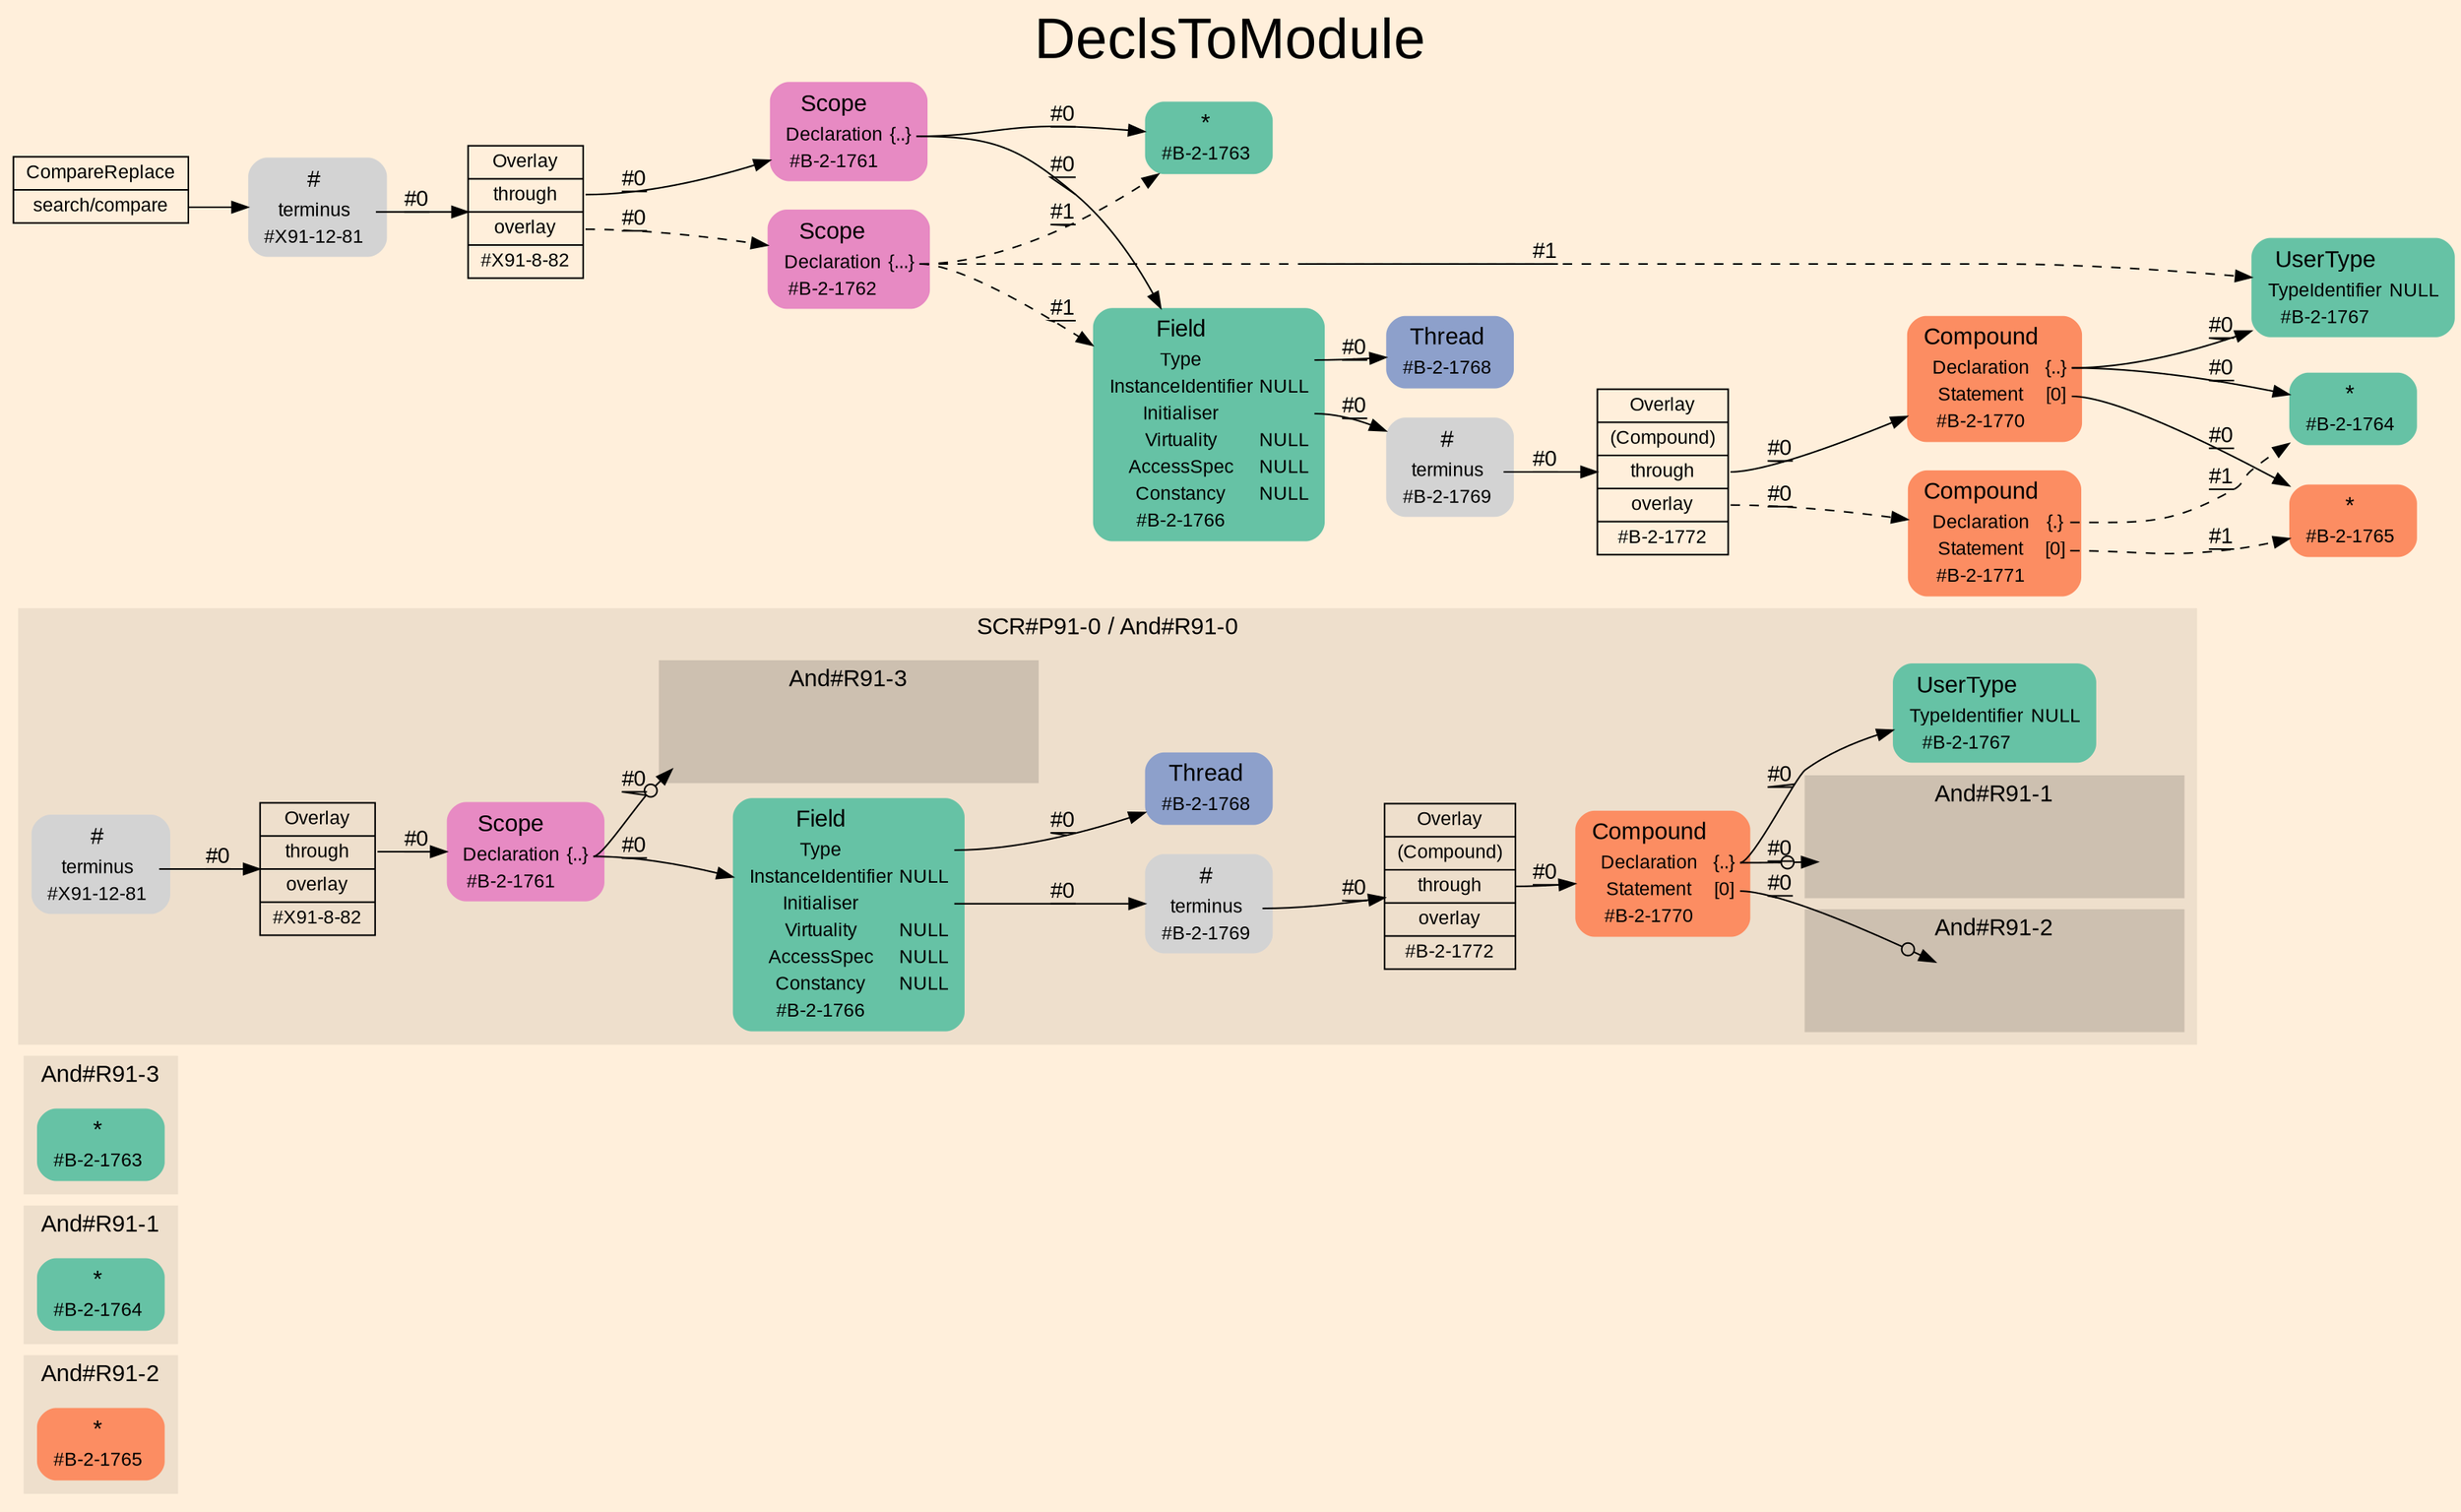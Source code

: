 digraph "DeclsToModule" {
label = "DeclsToModule"
labelloc = t
fontsize = "36"
graph [
    rankdir = "LR"
    ranksep = 0.3
    bgcolor = antiquewhite1
    color = black
    fontcolor = black
    fontname = "Arial"
];
node [
    fontname = "Arial"
];
edge [
    fontname = "Arial"
];

// -------------------- figure And#R91-2 --------------------
// -------- region And#R91-2 ----------
subgraph "clusterAnd#R91-2" {
    label = "And#R91-2"
    style = "filled"
    color = antiquewhite2
    fontsize = "15"
    "And#R91-2/#B-2-1765" [
        // -------- block And#R91-2/#B-2-1765 ----------
        shape = "plaintext"
        fillcolor = "/set28/2"
        label = <<TABLE BORDER="0" CELLBORDER="0" CELLSPACING="0">
         <TR><TD><FONT POINT-SIZE="15.0">*</FONT></TD><TD></TD></TR>
         <TR><TD>#B-2-1765</TD><TD PORT="port0"></TD></TR>
        </TABLE>>
        style = "rounded,filled"
        fontsize = "12"
    ];
    
}


// -------------------- figure And#R91-1 --------------------
// -------- region And#R91-1 ----------
subgraph "clusterAnd#R91-1" {
    label = "And#R91-1"
    style = "filled"
    color = antiquewhite2
    fontsize = "15"
    "And#R91-1/#B-2-1764" [
        // -------- block And#R91-1/#B-2-1764 ----------
        shape = "plaintext"
        fillcolor = "/set28/1"
        label = <<TABLE BORDER="0" CELLBORDER="0" CELLSPACING="0">
         <TR><TD><FONT POINT-SIZE="15.0">*</FONT></TD><TD></TD></TR>
         <TR><TD>#B-2-1764</TD><TD PORT="port0"></TD></TR>
        </TABLE>>
        style = "rounded,filled"
        fontsize = "12"
    ];
    
}


// -------------------- figure And#R91-3 --------------------
// -------- region And#R91-3 ----------
subgraph "clusterAnd#R91-3" {
    label = "And#R91-3"
    style = "filled"
    color = antiquewhite2
    fontsize = "15"
    "And#R91-3/#B-2-1763" [
        // -------- block And#R91-3/#B-2-1763 ----------
        shape = "plaintext"
        fillcolor = "/set28/1"
        label = <<TABLE BORDER="0" CELLBORDER="0" CELLSPACING="0">
         <TR><TD><FONT POINT-SIZE="15.0">*</FONT></TD><TD></TD></TR>
         <TR><TD>#B-2-1763</TD><TD PORT="port0"></TD></TR>
        </TABLE>>
        style = "rounded,filled"
        fontsize = "12"
    ];
    
}


// -------------------- figure And#R91-0 --------------------
// -------- region And#R91-0 ----------
subgraph "clusterAnd#R91-0" {
    label = "SCR#P91-0 / And#R91-0"
    style = "filled"
    color = antiquewhite2
    fontsize = "15"
    "And#R91-0/#B-2-1770" [
        // -------- block And#R91-0/#B-2-1770 ----------
        shape = "plaintext"
        fillcolor = "/set28/2"
        label = <<TABLE BORDER="0" CELLBORDER="0" CELLSPACING="0">
         <TR><TD><FONT POINT-SIZE="15.0">Compound</FONT></TD><TD></TD></TR>
         <TR><TD>Declaration</TD><TD PORT="port0">{..}</TD></TR>
         <TR><TD>Statement</TD><TD PORT="port1">[0]</TD></TR>
         <TR><TD>#B-2-1770</TD><TD PORT="port2"></TD></TR>
        </TABLE>>
        style = "rounded,filled"
        fontsize = "12"
    ];
    
    "And#R91-0/#X91-12-81" [
        // -------- block And#R91-0/#X91-12-81 ----------
        shape = "plaintext"
        label = <<TABLE BORDER="0" CELLBORDER="0" CELLSPACING="0">
         <TR><TD><FONT POINT-SIZE="15.0">#</FONT></TD><TD></TD></TR>
         <TR><TD>terminus</TD><TD PORT="port0"></TD></TR>
         <TR><TD>#X91-12-81</TD><TD PORT="port1"></TD></TR>
        </TABLE>>
        style = "rounded,filled"
        fontsize = "12"
    ];
    
    "And#R91-0/#X91-8-82" [
        // -------- block And#R91-0/#X91-8-82 ----------
        shape = "record"
        fillcolor = antiquewhite2
        label = "<fixed> Overlay | <port0> through | <port1> overlay | <port2> #X91-8-82"
        style = "filled"
        fontsize = "12"
        color = black
        fontcolor = black
    ];
    
    "And#R91-0/#B-2-1766" [
        // -------- block And#R91-0/#B-2-1766 ----------
        shape = "plaintext"
        fillcolor = "/set28/1"
        label = <<TABLE BORDER="0" CELLBORDER="0" CELLSPACING="0">
         <TR><TD><FONT POINT-SIZE="15.0">Field</FONT></TD><TD></TD></TR>
         <TR><TD>Type</TD><TD PORT="port0"></TD></TR>
         <TR><TD>InstanceIdentifier</TD><TD PORT="port1">NULL</TD></TR>
         <TR><TD>Initialiser</TD><TD PORT="port2"></TD></TR>
         <TR><TD>Virtuality</TD><TD PORT="port3">NULL</TD></TR>
         <TR><TD>AccessSpec</TD><TD PORT="port4">NULL</TD></TR>
         <TR><TD>Constancy</TD><TD PORT="port5">NULL</TD></TR>
         <TR><TD>#B-2-1766</TD><TD PORT="port6"></TD></TR>
        </TABLE>>
        style = "rounded,filled"
        fontsize = "12"
    ];
    
    "And#R91-0/#B-2-1761" [
        // -------- block And#R91-0/#B-2-1761 ----------
        shape = "plaintext"
        fillcolor = "/set28/4"
        label = <<TABLE BORDER="0" CELLBORDER="0" CELLSPACING="0">
         <TR><TD><FONT POINT-SIZE="15.0">Scope</FONT></TD><TD></TD></TR>
         <TR><TD>Declaration</TD><TD PORT="port0">{..}</TD></TR>
         <TR><TD>#B-2-1761</TD><TD PORT="port1"></TD></TR>
        </TABLE>>
        style = "rounded,filled"
        fontsize = "12"
    ];
    
    "And#R91-0/#B-2-1767" [
        // -------- block And#R91-0/#B-2-1767 ----------
        shape = "plaintext"
        fillcolor = "/set28/1"
        label = <<TABLE BORDER="0" CELLBORDER="0" CELLSPACING="0">
         <TR><TD><FONT POINT-SIZE="15.0">UserType</FONT></TD><TD></TD></TR>
         <TR><TD>TypeIdentifier</TD><TD PORT="port0">NULL</TD></TR>
         <TR><TD>#B-2-1767</TD><TD PORT="port1"></TD></TR>
        </TABLE>>
        style = "rounded,filled"
        fontsize = "12"
    ];
    
    "And#R91-0/#B-2-1769" [
        // -------- block And#R91-0/#B-2-1769 ----------
        shape = "plaintext"
        label = <<TABLE BORDER="0" CELLBORDER="0" CELLSPACING="0">
         <TR><TD><FONT POINT-SIZE="15.0">#</FONT></TD><TD></TD></TR>
         <TR><TD>terminus</TD><TD PORT="port0"></TD></TR>
         <TR><TD>#B-2-1769</TD><TD PORT="port1"></TD></TR>
        </TABLE>>
        style = "rounded,filled"
        fontsize = "12"
    ];
    
    "And#R91-0/#B-2-1768" [
        // -------- block And#R91-0/#B-2-1768 ----------
        shape = "plaintext"
        fillcolor = "/set28/3"
        label = <<TABLE BORDER="0" CELLBORDER="0" CELLSPACING="0">
         <TR><TD><FONT POINT-SIZE="15.0">Thread</FONT></TD><TD></TD></TR>
         <TR><TD>#B-2-1768</TD><TD PORT="port0"></TD></TR>
        </TABLE>>
        style = "rounded,filled"
        fontsize = "12"
    ];
    
    "And#R91-0/#B-2-1772" [
        // -------- block And#R91-0/#B-2-1772 ----------
        shape = "record"
        fillcolor = antiquewhite2
        label = "<fixed> Overlay | <port0> (Compound) | <port1> through | <port2> overlay | <port3> #B-2-1772"
        style = "filled"
        fontsize = "12"
        color = black
        fontcolor = black
    ];
    
    // -------- region And#R91-0/And#R91-1 ----------
    subgraph "clusterAnd#R91-0/And#R91-1" {
        label = "And#R91-1"
        style = "filled"
        color = antiquewhite3
        fontsize = "15"
        "And#R91-0/And#R91-1/#B-2-1764" [
            // -------- block And#R91-0/And#R91-1/#B-2-1764 ----------
            shape = none
            fillcolor = "/set28/1"
            style = "invisible"
        ];
        
    }
    
    // -------- region And#R91-0/And#R91-2 ----------
    subgraph "clusterAnd#R91-0/And#R91-2" {
        label = "And#R91-2"
        style = "filled"
        color = antiquewhite3
        fontsize = "15"
        "And#R91-0/And#R91-2/#B-2-1765" [
            // -------- block And#R91-0/And#R91-2/#B-2-1765 ----------
            shape = none
            fillcolor = "/set28/2"
            style = "invisible"
        ];
        
    }
    
    // -------- region And#R91-0/And#R91-3 ----------
    subgraph "clusterAnd#R91-0/And#R91-3" {
        label = "And#R91-3"
        style = "filled"
        color = antiquewhite3
        fontsize = "15"
        "And#R91-0/And#R91-3/#B-2-1763" [
            // -------- block And#R91-0/And#R91-3/#B-2-1763 ----------
            shape = none
            fillcolor = "/set28/1"
            style = "invisible"
        ];
        
    }
    
}

"And#R91-0/#B-2-1770":port0 -> "And#R91-0/And#R91-1/#B-2-1764" [
    arrowhead="normalnoneodot"
    label = "#0"
    decorate = true
    color = black
    fontcolor = black
];

"And#R91-0/#B-2-1770":port0 -> "And#R91-0/#B-2-1767" [
    label = "#0"
    decorate = true
    color = black
    fontcolor = black
];

"And#R91-0/#B-2-1770":port1 -> "And#R91-0/And#R91-2/#B-2-1765" [
    arrowhead="normalnoneodot"
    label = "#0"
    decorate = true
    color = black
    fontcolor = black
];

"And#R91-0/#X91-12-81":port0 -> "And#R91-0/#X91-8-82" [
    label = "#0"
    decorate = true
    color = black
    fontcolor = black
];

"And#R91-0/#X91-8-82":port0 -> "And#R91-0/#B-2-1761" [
    label = "#0"
    decorate = true
    color = black
    fontcolor = black
];

"And#R91-0/#B-2-1766":port0 -> "And#R91-0/#B-2-1768" [
    label = "#0"
    decorate = true
    color = black
    fontcolor = black
];

"And#R91-0/#B-2-1766":port2 -> "And#R91-0/#B-2-1769" [
    label = "#0"
    decorate = true
    color = black
    fontcolor = black
];

"And#R91-0/#B-2-1761":port0 -> "And#R91-0/And#R91-3/#B-2-1763" [
    arrowhead="normalnoneodot"
    label = "#0"
    decorate = true
    color = black
    fontcolor = black
];

"And#R91-0/#B-2-1761":port0 -> "And#R91-0/#B-2-1766" [
    label = "#0"
    decorate = true
    color = black
    fontcolor = black
];

"And#R91-0/#B-2-1769":port0 -> "And#R91-0/#B-2-1772" [
    label = "#0"
    decorate = true
    color = black
    fontcolor = black
];

"And#R91-0/#B-2-1772":port1 -> "And#R91-0/#B-2-1770" [
    label = "#0"
    decorate = true
    color = black
    fontcolor = black
];


// -------------------- transformation figure --------------------
"CR#X91-10-91" [
    // -------- block CR#X91-10-91 ----------
    shape = "record"
    fillcolor = antiquewhite1
    label = "<fixed> CompareReplace | <port0> search/compare"
    style = "filled"
    fontsize = "12"
    color = black
    fontcolor = black
];

"#X91-12-81" [
    // -------- block #X91-12-81 ----------
    shape = "plaintext"
    label = <<TABLE BORDER="0" CELLBORDER="0" CELLSPACING="0">
     <TR><TD><FONT POINT-SIZE="15.0">#</FONT></TD><TD></TD></TR>
     <TR><TD>terminus</TD><TD PORT="port0"></TD></TR>
     <TR><TD>#X91-12-81</TD><TD PORT="port1"></TD></TR>
    </TABLE>>
    style = "rounded,filled"
    fontsize = "12"
];

"#X91-8-82" [
    // -------- block #X91-8-82 ----------
    shape = "record"
    fillcolor = antiquewhite1
    label = "<fixed> Overlay | <port0> through | <port1> overlay | <port2> #X91-8-82"
    style = "filled"
    fontsize = "12"
    color = black
    fontcolor = black
];

"#B-2-1761" [
    // -------- block #B-2-1761 ----------
    shape = "plaintext"
    fillcolor = "/set28/4"
    label = <<TABLE BORDER="0" CELLBORDER="0" CELLSPACING="0">
     <TR><TD><FONT POINT-SIZE="15.0">Scope</FONT></TD><TD></TD></TR>
     <TR><TD>Declaration</TD><TD PORT="port0">{..}</TD></TR>
     <TR><TD>#B-2-1761</TD><TD PORT="port1"></TD></TR>
    </TABLE>>
    style = "rounded,filled"
    fontsize = "12"
];

"#B-2-1763" [
    // -------- block #B-2-1763 ----------
    shape = "plaintext"
    fillcolor = "/set28/1"
    label = <<TABLE BORDER="0" CELLBORDER="0" CELLSPACING="0">
     <TR><TD><FONT POINT-SIZE="15.0">*</FONT></TD><TD></TD></TR>
     <TR><TD>#B-2-1763</TD><TD PORT="port0"></TD></TR>
    </TABLE>>
    style = "rounded,filled"
    fontsize = "12"
];

"#B-2-1766" [
    // -------- block #B-2-1766 ----------
    shape = "plaintext"
    fillcolor = "/set28/1"
    label = <<TABLE BORDER="0" CELLBORDER="0" CELLSPACING="0">
     <TR><TD><FONT POINT-SIZE="15.0">Field</FONT></TD><TD></TD></TR>
     <TR><TD>Type</TD><TD PORT="port0"></TD></TR>
     <TR><TD>InstanceIdentifier</TD><TD PORT="port1">NULL</TD></TR>
     <TR><TD>Initialiser</TD><TD PORT="port2"></TD></TR>
     <TR><TD>Virtuality</TD><TD PORT="port3">NULL</TD></TR>
     <TR><TD>AccessSpec</TD><TD PORT="port4">NULL</TD></TR>
     <TR><TD>Constancy</TD><TD PORT="port5">NULL</TD></TR>
     <TR><TD>#B-2-1766</TD><TD PORT="port6"></TD></TR>
    </TABLE>>
    style = "rounded,filled"
    fontsize = "12"
];

"#B-2-1768" [
    // -------- block #B-2-1768 ----------
    shape = "plaintext"
    fillcolor = "/set28/3"
    label = <<TABLE BORDER="0" CELLBORDER="0" CELLSPACING="0">
     <TR><TD><FONT POINT-SIZE="15.0">Thread</FONT></TD><TD></TD></TR>
     <TR><TD>#B-2-1768</TD><TD PORT="port0"></TD></TR>
    </TABLE>>
    style = "rounded,filled"
    fontsize = "12"
];

"#B-2-1769" [
    // -------- block #B-2-1769 ----------
    shape = "plaintext"
    label = <<TABLE BORDER="0" CELLBORDER="0" CELLSPACING="0">
     <TR><TD><FONT POINT-SIZE="15.0">#</FONT></TD><TD></TD></TR>
     <TR><TD>terminus</TD><TD PORT="port0"></TD></TR>
     <TR><TD>#B-2-1769</TD><TD PORT="port1"></TD></TR>
    </TABLE>>
    style = "rounded,filled"
    fontsize = "12"
];

"#B-2-1772" [
    // -------- block #B-2-1772 ----------
    shape = "record"
    fillcolor = antiquewhite1
    label = "<fixed> Overlay | <port0> (Compound) | <port1> through | <port2> overlay | <port3> #B-2-1772"
    style = "filled"
    fontsize = "12"
    color = black
    fontcolor = black
];

"#B-2-1770" [
    // -------- block #B-2-1770 ----------
    shape = "plaintext"
    fillcolor = "/set28/2"
    label = <<TABLE BORDER="0" CELLBORDER="0" CELLSPACING="0">
     <TR><TD><FONT POINT-SIZE="15.0">Compound</FONT></TD><TD></TD></TR>
     <TR><TD>Declaration</TD><TD PORT="port0">{..}</TD></TR>
     <TR><TD>Statement</TD><TD PORT="port1">[0]</TD></TR>
     <TR><TD>#B-2-1770</TD><TD PORT="port2"></TD></TR>
    </TABLE>>
    style = "rounded,filled"
    fontsize = "12"
];

"#B-2-1764" [
    // -------- block #B-2-1764 ----------
    shape = "plaintext"
    fillcolor = "/set28/1"
    label = <<TABLE BORDER="0" CELLBORDER="0" CELLSPACING="0">
     <TR><TD><FONT POINT-SIZE="15.0">*</FONT></TD><TD></TD></TR>
     <TR><TD>#B-2-1764</TD><TD PORT="port0"></TD></TR>
    </TABLE>>
    style = "rounded,filled"
    fontsize = "12"
];

"#B-2-1767" [
    // -------- block #B-2-1767 ----------
    shape = "plaintext"
    fillcolor = "/set28/1"
    label = <<TABLE BORDER="0" CELLBORDER="0" CELLSPACING="0">
     <TR><TD><FONT POINT-SIZE="15.0">UserType</FONT></TD><TD></TD></TR>
     <TR><TD>TypeIdentifier</TD><TD PORT="port0">NULL</TD></TR>
     <TR><TD>#B-2-1767</TD><TD PORT="port1"></TD></TR>
    </TABLE>>
    style = "rounded,filled"
    fontsize = "12"
];

"#B-2-1765" [
    // -------- block #B-2-1765 ----------
    shape = "plaintext"
    fillcolor = "/set28/2"
    label = <<TABLE BORDER="0" CELLBORDER="0" CELLSPACING="0">
     <TR><TD><FONT POINT-SIZE="15.0">*</FONT></TD><TD></TD></TR>
     <TR><TD>#B-2-1765</TD><TD PORT="port0"></TD></TR>
    </TABLE>>
    style = "rounded,filled"
    fontsize = "12"
];

"#B-2-1771" [
    // -------- block #B-2-1771 ----------
    shape = "plaintext"
    fillcolor = "/set28/2"
    label = <<TABLE BORDER="0" CELLBORDER="0" CELLSPACING="0">
     <TR><TD><FONT POINT-SIZE="15.0">Compound</FONT></TD><TD></TD></TR>
     <TR><TD>Declaration</TD><TD PORT="port0">{.}</TD></TR>
     <TR><TD>Statement</TD><TD PORT="port1">[0]</TD></TR>
     <TR><TD>#B-2-1771</TD><TD PORT="port2"></TD></TR>
    </TABLE>>
    style = "rounded,filled"
    fontsize = "12"
];

"#B-2-1762" [
    // -------- block #B-2-1762 ----------
    shape = "plaintext"
    fillcolor = "/set28/4"
    label = <<TABLE BORDER="0" CELLBORDER="0" CELLSPACING="0">
     <TR><TD><FONT POINT-SIZE="15.0">Scope</FONT></TD><TD></TD></TR>
     <TR><TD>Declaration</TD><TD PORT="port0">{...}</TD></TR>
     <TR><TD>#B-2-1762</TD><TD PORT="port1"></TD></TR>
    </TABLE>>
    style = "rounded,filled"
    fontsize = "12"
];

"CR#X91-10-91":port0 -> "#X91-12-81" [
    label = ""
    decorate = true
    color = black
    fontcolor = black
];

"#X91-12-81":port0 -> "#X91-8-82" [
    label = "#0"
    decorate = true
    color = black
    fontcolor = black
];

"#X91-8-82":port0 -> "#B-2-1761" [
    label = "#0"
    decorate = true
    color = black
    fontcolor = black
];

"#X91-8-82":port1 -> "#B-2-1762" [
    style="dashed"
    label = "#0"
    decorate = true
    color = black
    fontcolor = black
];

"#B-2-1761":port0 -> "#B-2-1763" [
    label = "#0"
    decorate = true
    color = black
    fontcolor = black
];

"#B-2-1761":port0 -> "#B-2-1766" [
    label = "#0"
    decorate = true
    color = black
    fontcolor = black
];

"#B-2-1766":port0 -> "#B-2-1768" [
    label = "#0"
    decorate = true
    color = black
    fontcolor = black
];

"#B-2-1766":port2 -> "#B-2-1769" [
    label = "#0"
    decorate = true
    color = black
    fontcolor = black
];

"#B-2-1769":port0 -> "#B-2-1772" [
    label = "#0"
    decorate = true
    color = black
    fontcolor = black
];

"#B-2-1772":port1 -> "#B-2-1770" [
    label = "#0"
    decorate = true
    color = black
    fontcolor = black
];

"#B-2-1772":port2 -> "#B-2-1771" [
    style="dashed"
    label = "#0"
    decorate = true
    color = black
    fontcolor = black
];

"#B-2-1770":port0 -> "#B-2-1764" [
    label = "#0"
    decorate = true
    color = black
    fontcolor = black
];

"#B-2-1770":port0 -> "#B-2-1767" [
    label = "#0"
    decorate = true
    color = black
    fontcolor = black
];

"#B-2-1770":port1 -> "#B-2-1765" [
    label = "#0"
    decorate = true
    color = black
    fontcolor = black
];

"#B-2-1771":port0 -> "#B-2-1764" [
    style="dashed"
    label = "#1"
    decorate = true
    color = black
    fontcolor = black
];

"#B-2-1771":port1 -> "#B-2-1765" [
    style="dashed"
    label = "#1"
    decorate = true
    color = black
    fontcolor = black
];

"#B-2-1762":port0 -> "#B-2-1763" [
    style="dashed"
    label = "#1"
    decorate = true
    color = black
    fontcolor = black
];

"#B-2-1762":port0 -> "#B-2-1766" [
    style="dashed"
    label = "#1"
    decorate = true
    color = black
    fontcolor = black
];

"#B-2-1762":port0 -> "#B-2-1767" [
    style="dashed"
    label = "#1"
    decorate = true
    color = black
    fontcolor = black
];


}
